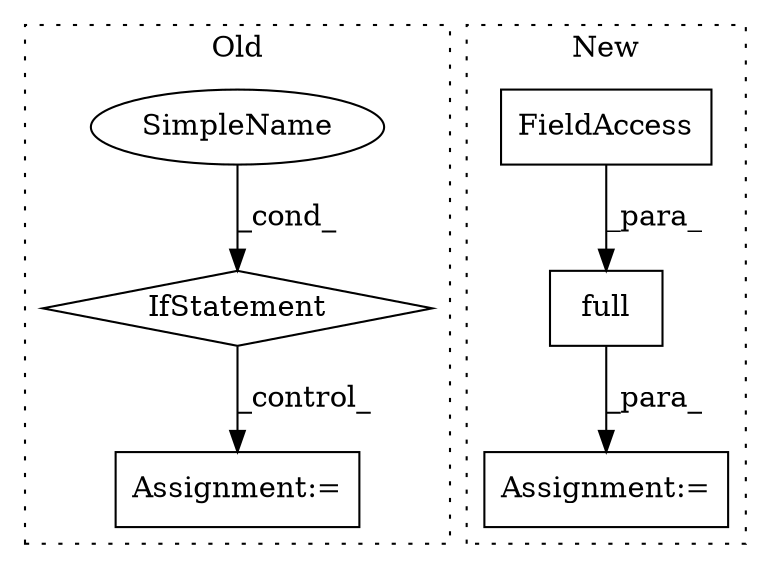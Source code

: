 digraph G {
subgraph cluster0 {
1 [label="IfStatement" a="25" s="545,568" l="4,2" shape="diamond"];
5 [label="Assignment:=" a="7" s="585" l="1" shape="box"];
6 [label="SimpleName" a="42" s="" l="" shape="ellipse"];
label = "Old";
style="dotted";
}
subgraph cluster1 {
2 [label="full" a="32" s="596,616" l="5,1" shape="box"];
3 [label="FieldAccess" a="22" s="601" l="10" shape="box"];
4 [label="Assignment:=" a="7" s="589" l="1" shape="box"];
label = "New";
style="dotted";
}
1 -> 5 [label="_control_"];
2 -> 4 [label="_para_"];
3 -> 2 [label="_para_"];
6 -> 1 [label="_cond_"];
}